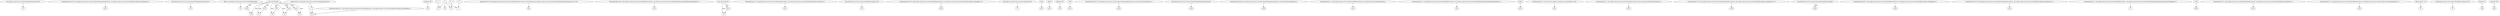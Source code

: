 digraph g {
0[label="(org.eclipse.osgi.service.resolver.BundleDescription) $r31"]
1[label="r3"]
0->1[label=""]
2[label="interfaceinvoke $r16.<org.eclipse.osgi.service.resolver.ImportPackageSpecification: org.eclipse.osgi.service.resolver.BaseDescription getSupplier()>()"]
3[label="$r17"]
2->3[label=""]
4[label="(org.eclipse.osgi.service.resolver.ExportPackageDescription) $r17"]
5[label="r32"]
4->5[label=""]
6[label="@this: org.eclipse.osgi.internal.resolver.StateHelperImpl"]
7[label="r0"]
6->7[label=""]
8[label="$r35"]
9[label="r36"]
8->9[label=""]
10[label="@parameter0: org.eclipse.osgi.service.resolver.BundleDescription"]
11[label="$r31"]
10->11[label=""]
12[label="lengthof r40"]
13[label="$i1"]
12->13[label=""]
14[label="i4 + 1"]
15[label="i4"]
14->15[label=""]
16[label="interfaceinvoke $r12.<org.eclipse.osgi.service.resolver.HostSpecification: org.eclipse.osgi.service.resolver.BaseDescription getSupplier()>()"]
16->11[label=""]
17[label="specialinvoke r0.<org.eclipse.osgi.internal.resolver.StateHelperImpl: boolean isSystemExport(org.eclipse.osgi.service.resolver.ExportPackageDescription,int)>(r32, i0)"]
18[label="$z0"]
17->18[label=""]
19[label="interfaceinvoke $r33.<org.eclipse.osgi.service.resolver.BundleDescription: org.eclipse.osgi.service.resolver.BundleSpecification[] getRequiredBundles()>()"]
20[label="r34"]
19->20[label=""]
21[label="r1"]
10->21[label=""]
22[label="java.util.ArrayList"]
23[label="r4"]
22->23[label="type"]
24[label="interfaceinvoke r1.<org.eclipse.osgi.service.resolver.BundleDescription: org.eclipse.osgi.service.resolver.HostSpecification getHost()>()"]
25[label="$r11"]
24->25[label=""]
26[label="(org.eclipse.osgi.service.resolver.BundleDescription) $r26"]
27[label="r42"]
26->27[label=""]
28[label="java.util.HashSet"]
29[label="r5"]
28->29[label="type"]
30[label="interfaceinvoke $r19.<org.eclipse.osgi.service.resolver.BundleSpecification: org.eclipse.osgi.service.resolver.BaseDescription getSupplier()>()"]
31[label="$r20"]
30->31[label=""]
32[label="(org.eclipse.osgi.internal.resolver.StateImpl) $r10"]
33[label="r2"]
32->33[label=""]
34[label="0"]
34->15[label=""]
35[label="i7"]
34->35[label=""]
36[label="r7[i3]"]
37[label="$r22"]
36->37[label=""]
38[label="r40[i7]"]
39[label="$r25"]
38->39[label=""]
40[label="lengthof r34"]
41[label="$i5"]
40->41[label=""]
42[label="r7[i3]"]
43[label="$r16"]
42->43[label=""]
44[label="$r13"]
22->44[label="type"]
45[label="interfaceinvoke $r22.<org.eclipse.osgi.service.resolver.ImportPackageSpecification: java.lang.String getName()>()"]
46[label="$r23"]
45->46[label=""]
47[label="(org.eclipse.osgi.service.resolver.ExportPackageDescription[]) $r29"]
48[label="$r30"]
47->48[label=""]
49[label="$r15"]
50[label="r6"]
49->50[label=""]
51[label="i3 + 1"]
52[label="i3"]
51->52[label=""]
53[label="$r37"]
54[label="r8"]
53->54[label=""]
55[label="interfaceinvoke $r38.<org.eclipse.osgi.service.resolver.ImportPackageSpecification: java.lang.String getName()>()"]
56[label="$r39"]
55->56[label=""]
28->8[label="type"]
57[label="z8"]
34->57[label=""]
58[label="interfaceinvoke r1.<org.eclipse.osgi.service.resolver.BundleDescription: java.lang.String getSymbolicName()>()"]
59[label="$r21"]
58->59[label=""]
28->50[label="type"]
60[label="$r24"]
61[label="r41"]
60->61[label=""]
62[label="interfaceinvoke r1.<org.eclipse.osgi.service.resolver.BundleDescription: org.eclipse.osgi.service.resolver.BundleSpecification[] getRequiredBundles()>()"]
63[label="r40"]
62->63[label=""]
44->23[label=""]
64[label="$r14"]
28->64[label="type"]
65[label="r34[i4]"]
66[label="$r19"]
65->66[label=""]
28->54[label="type"]
67[label="interfaceinvoke r5.<java.util.Set: boolean contains(java.lang.Object)>(r32)"]
68[label="$z4"]
67->68[label=""]
69[label="interfaceinvoke r1.<org.eclipse.osgi.service.resolver.BundleDescription: java.lang.String getSymbolicName()>()"]
70[label="$r27"]
69->70[label=""]
71[label="interfaceinvoke r32.<org.eclipse.osgi.service.resolver.ExportPackageDescription: org.eclipse.osgi.service.resolver.BundleDescription getExporter()>()"]
72[label="$r33"]
71->72[label=""]
28->53[label="type"]
73[label="org.eclipse.osgi.service.resolver.ExportPackageDescription[]"]
74[label="$r28"]
73->74[label="type"]
28->9[label="type"]
28->49[label="type"]
21->11[label=""]
34->52[label=""]
75[label="interfaceinvoke $r25.<org.eclipse.osgi.service.resolver.BundleSpecification: org.eclipse.osgi.service.resolver.BaseDescription getSupplier()>()"]
76[label="$r26"]
75->76[label=""]
64->29[label=""]
77[label="interfaceinvoke r32.<org.eclipse.osgi.service.resolver.ExportPackageDescription: org.eclipse.osgi.service.resolver.BundleDescription getExporter()>()"]
78[label="$r18"]
77->78[label=""]
28->60[label="type"]
79[label="i7 + 1"]
79->35[label=""]
28->61[label="type"]
80[label="interfaceinvoke r1.<org.eclipse.osgi.service.resolver.BundleDescription: org.eclipse.osgi.service.resolver.ImportPackageSpecification[] getImportPackages()>()"]
81[label="r7"]
80->81[label=""]
82[label="r7[i3]"]
83[label="$r38"]
82->83[label=""]
84[label="interfaceinvoke r1.<org.eclipse.osgi.service.resolver.BundleDescription: org.eclipse.osgi.service.resolver.HostSpecification getHost()>()"]
85[label="$r12"]
84->85[label=""]
86[label="interfaceinvoke r1.<org.eclipse.osgi.service.resolver.BundleDescription: org.eclipse.osgi.service.resolver.State getContainingState()>()"]
87[label="$r10"]
86->87[label=""]
88[label="@parameter1: int"]
89[label="i0"]
88->89[label=""]
90[label="(org.eclipse.osgi.service.resolver.BundleDescription) $r20"]
91[label="r9"]
90->91[label=""]
92[label="lengthof r7"]
93[label="$i6"]
92->93[label=""]
94[label="lengthof r40"]
95[label="$i8"]
94->95[label=""]
}